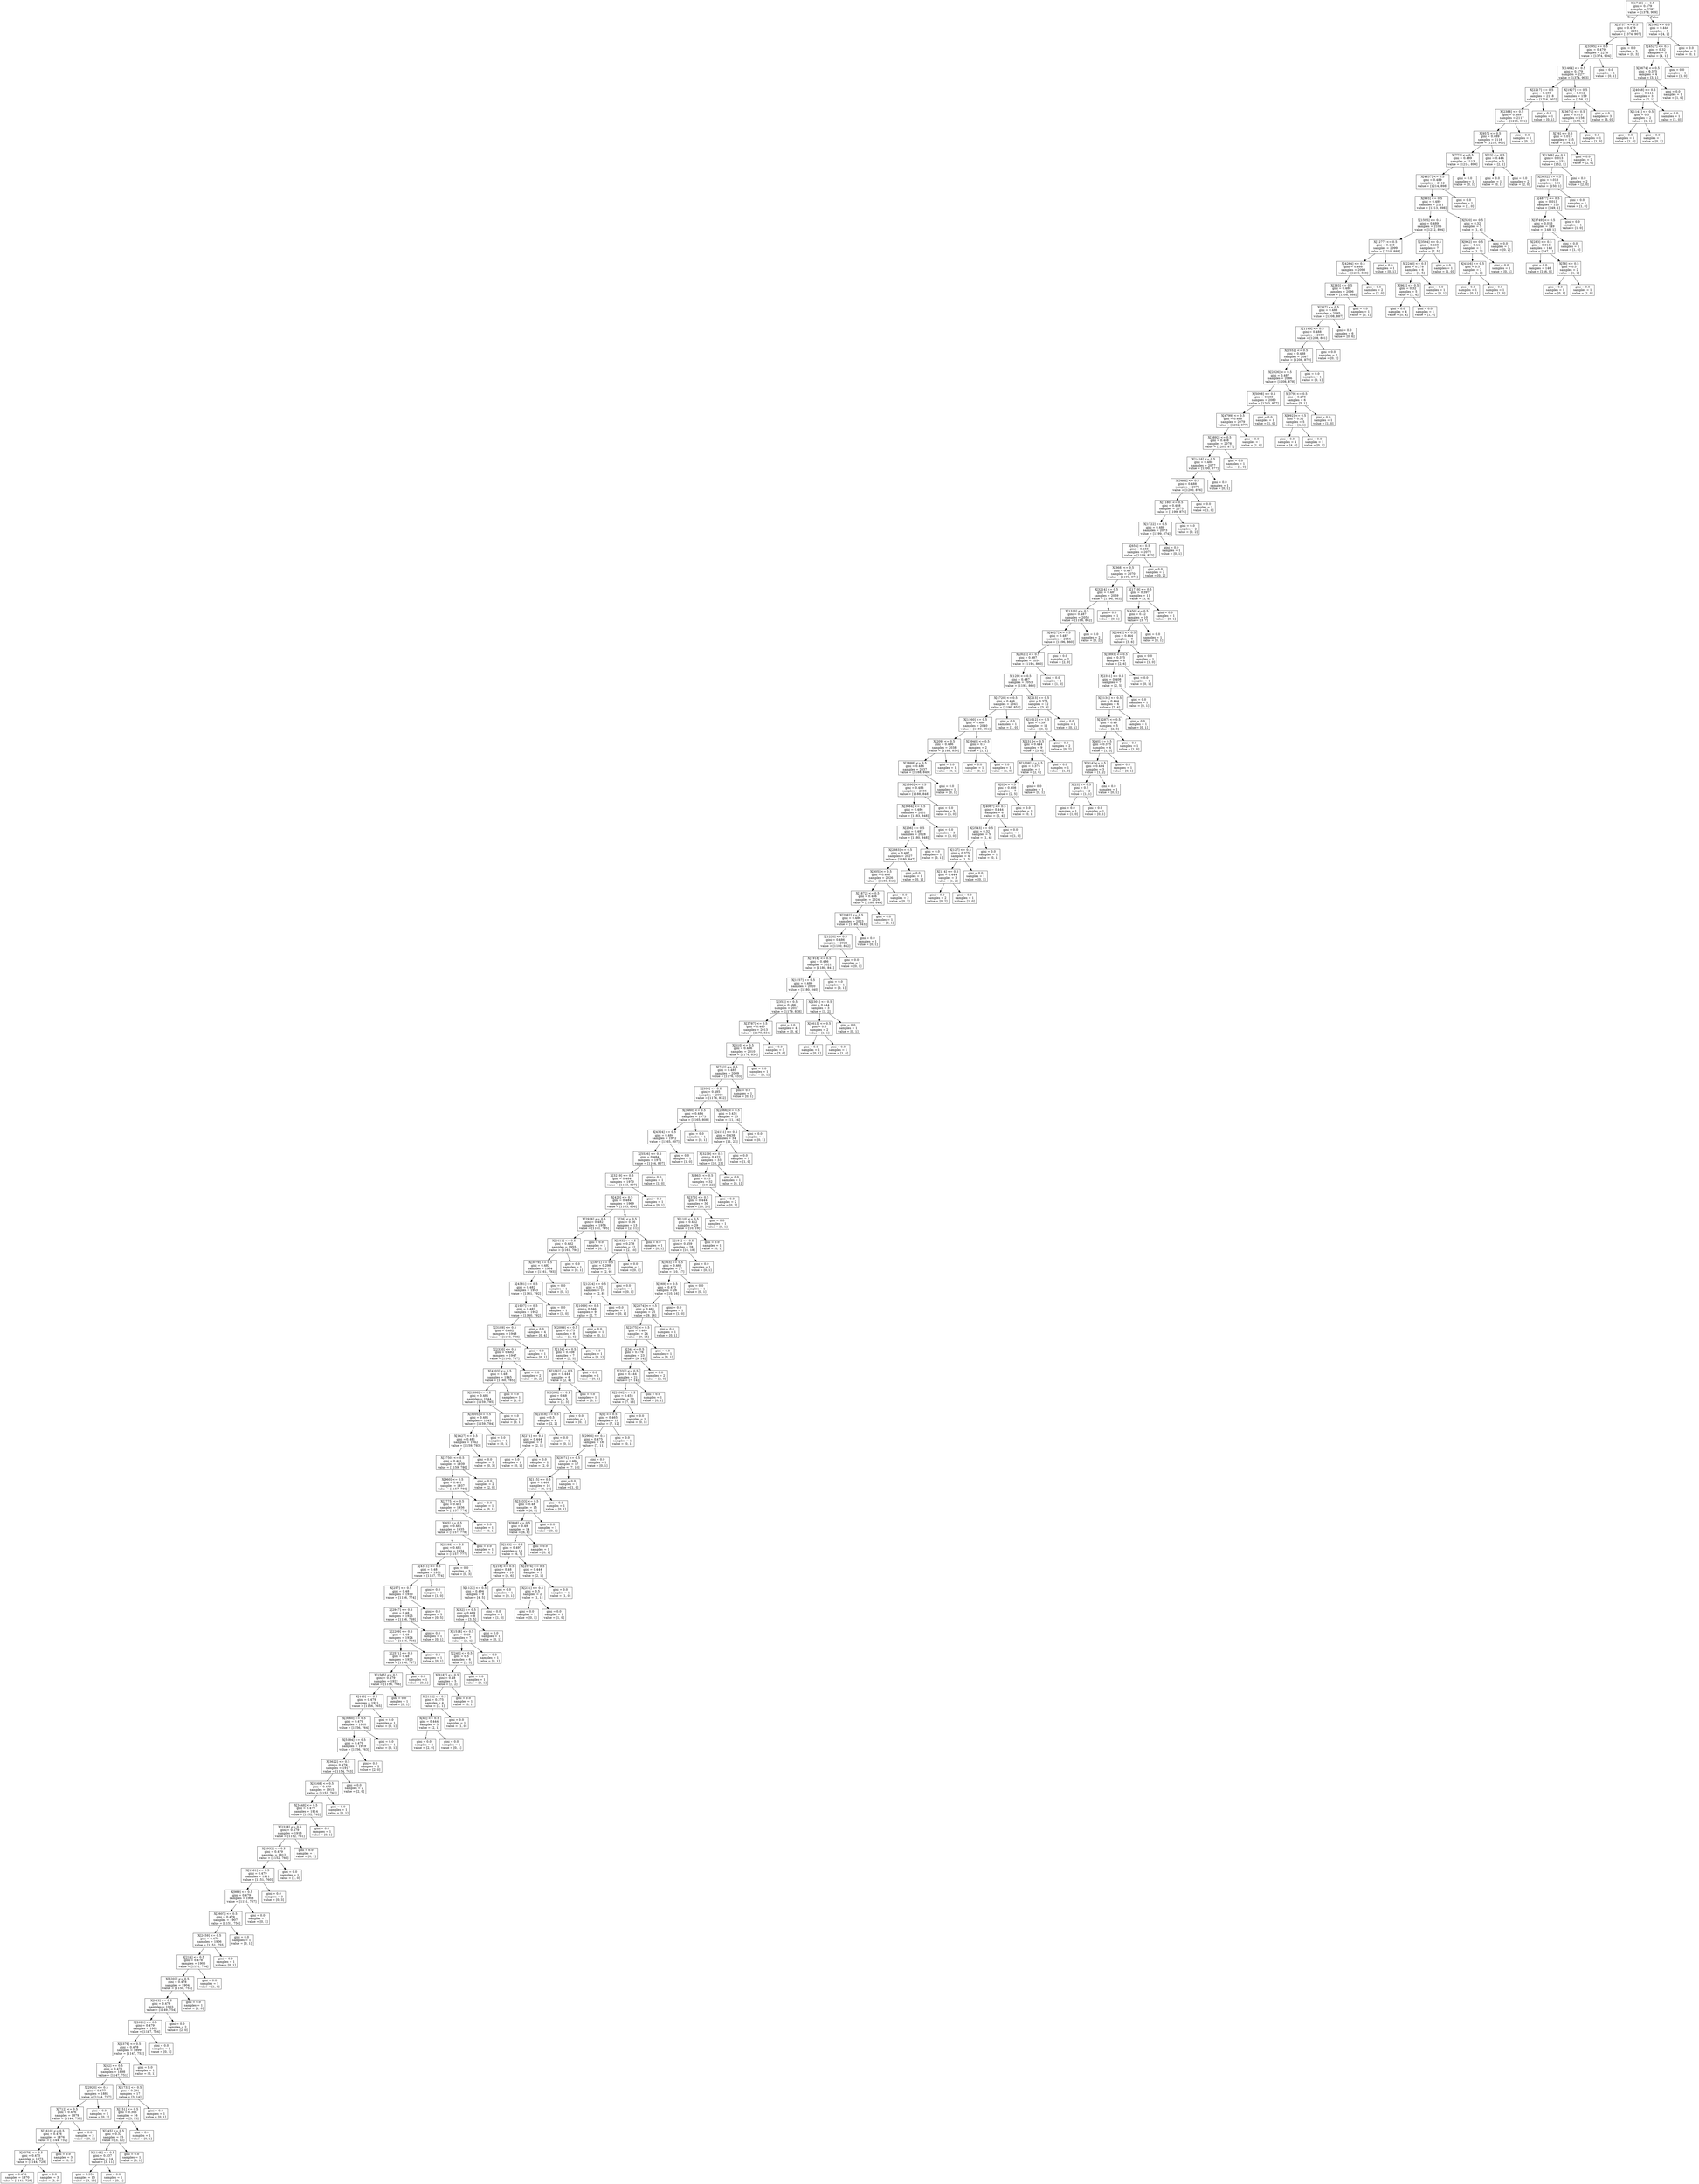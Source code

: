 digraph Tree {
node [shape=box] ;
0 [label="X[1740] <= 0.5\ngini = 0.479\nsamples = 2287\nvalue = [1378, 909]"] ;
1 [label="X[1757] <= 0.5\ngini = 0.479\nsamples = 2281\nvalue = [1374, 907]"] ;
0 -> 1 [labeldistance=2.5, labelangle=45, headlabel="True"] ;
2 [label="X[3395] <= 0.5\ngini = 0.479\nsamples = 2278\nvalue = [1374, 904]"] ;
1 -> 2 ;
3 [label="X[1464] <= 0.5\ngini = 0.479\nsamples = 2277\nvalue = [1374, 903]"] ;
2 -> 3 ;
4 [label="X[2217] <= 0.5\ngini = 0.489\nsamples = 2118\nvalue = [1216, 902]"] ;
3 -> 4 ;
5 [label="X[2388] <= 0.5\ngini = 0.489\nsamples = 2117\nvalue = [1216, 901]"] ;
4 -> 5 ;
6 [label="X[957] <= 0.5\ngini = 0.489\nsamples = 2116\nvalue = [1216, 900]"] ;
5 -> 6 ;
7 [label="X[772] <= 0.5\ngini = 0.489\nsamples = 2113\nvalue = [1214, 899]"] ;
6 -> 7 ;
8 [label="X[4837] <= 0.5\ngini = 0.489\nsamples = 2112\nvalue = [1214, 898]"] ;
7 -> 8 ;
9 [label="X[993] <= 0.5\ngini = 0.489\nsamples = 2111\nvalue = [1213, 898]"] ;
8 -> 9 ;
10 [label="X[1595] <= 0.5\ngini = 0.489\nsamples = 2106\nvalue = [1212, 894]"] ;
9 -> 10 ;
11 [label="X[1277] <= 0.5\ngini = 0.488\nsamples = 2099\nvalue = [1210, 889]"] ;
10 -> 11 ;
12 [label="X[4264] <= 0.5\ngini = 0.488\nsamples = 2098\nvalue = [1210, 888]"] ;
11 -> 12 ;
13 [label="X[393] <= 0.5\ngini = 0.488\nsamples = 2096\nvalue = [1208, 888]"] ;
12 -> 13 ;
14 [label="X[357] <= 0.5\ngini = 0.488\nsamples = 2095\nvalue = [1208, 887]"] ;
13 -> 14 ;
15 [label="X[1149] <= 0.5\ngini = 0.488\nsamples = 2089\nvalue = [1208, 881]"] ;
14 -> 15 ;
16 [label="X[2552] <= 0.5\ngini = 0.488\nsamples = 2087\nvalue = [1208, 879]"] ;
15 -> 16 ;
17 [label="X[2826] <= 0.5\ngini = 0.487\nsamples = 2086\nvalue = [1208, 878]"] ;
16 -> 17 ;
18 [label="X[5098] <= 0.5\ngini = 0.488\nsamples = 2080\nvalue = [1203, 877]"] ;
17 -> 18 ;
19 [label="X[4799] <= 0.5\ngini = 0.488\nsamples = 2079\nvalue = [1202, 877]"] ;
18 -> 19 ;
20 [label="X[3892] <= 0.5\ngini = 0.488\nsamples = 2078\nvalue = [1201, 877]"] ;
19 -> 20 ;
21 [label="X[1416] <= 0.5\ngini = 0.488\nsamples = 2077\nvalue = [1200, 877]"] ;
20 -> 21 ;
22 [label="X[5468] <= 0.5\ngini = 0.488\nsamples = 2076\nvalue = [1200, 876]"] ;
21 -> 22 ;
23 [label="X[1180] <= 0.5\ngini = 0.488\nsamples = 2075\nvalue = [1199, 876]"] ;
22 -> 23 ;
24 [label="X[1722] <= 0.5\ngini = 0.488\nsamples = 2073\nvalue = [1199, 874]"] ;
23 -> 24 ;
25 [label="X[654] <= 0.5\ngini = 0.488\nsamples = 2072\nvalue = [1199, 873]"] ;
24 -> 25 ;
26 [label="X[368] <= 0.5\ngini = 0.487\nsamples = 2070\nvalue = [1199, 871]"] ;
25 -> 26 ;
27 [label="X[3214] <= 0.5\ngini = 0.487\nsamples = 2059\nvalue = [1196, 863]"] ;
26 -> 27 ;
28 [label="X[1310] <= 0.5\ngini = 0.487\nsamples = 2058\nvalue = [1196, 862]"] ;
27 -> 28 ;
29 [label="X[4627] <= 0.5\ngini = 0.487\nsamples = 2056\nvalue = [1196, 860]"] ;
28 -> 29 ;
30 [label="X[2623] <= 0.5\ngini = 0.487\nsamples = 2054\nvalue = [1194, 860]"] ;
29 -> 30 ;
31 [label="X[129] <= 0.5\ngini = 0.487\nsamples = 2053\nvalue = [1193, 860]"] ;
30 -> 31 ;
32 [label="X[4720] <= 0.5\ngini = 0.486\nsamples = 2041\nvalue = [1190, 851]"] ;
31 -> 32 ;
33 [label="X[1160] <= 0.5\ngini = 0.486\nsamples = 2040\nvalue = [1189, 851]"] ;
32 -> 33 ;
34 [label="X[209] <= 0.5\ngini = 0.486\nsamples = 2038\nvalue = [1188, 850]"] ;
33 -> 34 ;
35 [label="X[1888] <= 0.5\ngini = 0.486\nsamples = 2037\nvalue = [1188, 849]"] ;
34 -> 35 ;
36 [label="X[1590] <= 0.5\ngini = 0.486\nsamples = 2036\nvalue = [1188, 848]"] ;
35 -> 36 ;
37 [label="X[3664] <= 0.5\ngini = 0.486\nsamples = 2031\nvalue = [1183, 848]"] ;
36 -> 37 ;
38 [label="X[236] <= 0.5\ngini = 0.487\nsamples = 2028\nvalue = [1180, 848]"] ;
37 -> 38 ;
39 [label="X[2383] <= 0.5\ngini = 0.487\nsamples = 2027\nvalue = [1180, 847]"] ;
38 -> 39 ;
40 [label="X[305] <= 0.5\ngini = 0.486\nsamples = 2026\nvalue = [1180, 846]"] ;
39 -> 40 ;
41 [label="X[1872] <= 0.5\ngini = 0.486\nsamples = 2024\nvalue = [1180, 844]"] ;
40 -> 41 ;
42 [label="X[2982] <= 0.5\ngini = 0.486\nsamples = 2023\nvalue = [1180, 843]"] ;
41 -> 42 ;
43 [label="X[1220] <= 0.5\ngini = 0.486\nsamples = 2022\nvalue = [1180, 842]"] ;
42 -> 43 ;
44 [label="X[1918] <= 0.5\ngini = 0.486\nsamples = 2021\nvalue = [1180, 841]"] ;
43 -> 44 ;
45 [label="X[1157] <= 0.5\ngini = 0.486\nsamples = 2020\nvalue = [1180, 840]"] ;
44 -> 45 ;
46 [label="X[353] <= 0.5\ngini = 0.486\nsamples = 2017\nvalue = [1179, 838]"] ;
45 -> 46 ;
47 [label="X[3787] <= 0.5\ngini = 0.485\nsamples = 2013\nvalue = [1179, 834]"] ;
46 -> 47 ;
48 [label="X[610] <= 0.5\ngini = 0.486\nsamples = 2010\nvalue = [1176, 834]"] ;
47 -> 48 ;
49 [label="X[742] <= 0.5\ngini = 0.485\nsamples = 2009\nvalue = [1176, 833]"] ;
48 -> 49 ;
50 [label="X[309] <= 0.5\ngini = 0.485\nsamples = 2008\nvalue = [1176, 832]"] ;
49 -> 50 ;
51 [label="X[3460] <= 0.5\ngini = 0.484\nsamples = 1973\nvalue = [1165, 808]"] ;
50 -> 51 ;
52 [label="X[4324] <= 0.5\ngini = 0.484\nsamples = 1972\nvalue = [1165, 807]"] ;
51 -> 52 ;
53 [label="X[5526] <= 0.5\ngini = 0.484\nsamples = 1971\nvalue = [1164, 807]"] ;
52 -> 53 ;
54 [label="X[3219] <= 0.5\ngini = 0.484\nsamples = 1970\nvalue = [1163, 807]"] ;
53 -> 54 ;
55 [label="X[420] <= 0.5\ngini = 0.484\nsamples = 1969\nvalue = [1163, 806]"] ;
54 -> 55 ;
56 [label="X[2916] <= 0.5\ngini = 0.482\nsamples = 1956\nvalue = [1161, 795]"] ;
55 -> 56 ;
57 [label="X[2411] <= 0.5\ngini = 0.482\nsamples = 1955\nvalue = [1161, 794]"] ;
56 -> 57 ;
58 [label="X[3079] <= 0.5\ngini = 0.482\nsamples = 1954\nvalue = [1161, 793]"] ;
57 -> 58 ;
59 [label="X[4381] <= 0.5\ngini = 0.482\nsamples = 1953\nvalue = [1161, 792]"] ;
58 -> 59 ;
60 [label="X[1907] <= 0.5\ngini = 0.482\nsamples = 1952\nvalue = [1160, 792]"] ;
59 -> 60 ;
61 [label="X[3189] <= 0.5\ngini = 0.482\nsamples = 1948\nvalue = [1160, 788]"] ;
60 -> 61 ;
62 [label="X[2330] <= 0.5\ngini = 0.482\nsamples = 1947\nvalue = [1160, 787]"] ;
61 -> 62 ;
63 [label="X[4203] <= 0.5\ngini = 0.481\nsamples = 1945\nvalue = [1160, 785]"] ;
62 -> 63 ;
64 [label="X[1399] <= 0.5\ngini = 0.481\nsamples = 1944\nvalue = [1159, 785]"] ;
63 -> 64 ;
65 [label="X[3205] <= 0.5\ngini = 0.481\nsamples = 1943\nvalue = [1159, 784]"] ;
64 -> 65 ;
66 [label="X[1427] <= 0.5\ngini = 0.481\nsamples = 1942\nvalue = [1159, 783]"] ;
65 -> 66 ;
67 [label="X[3750] <= 0.5\ngini = 0.481\nsamples = 1939\nvalue = [1159, 780]"] ;
66 -> 67 ;
68 [label="X[960] <= 0.5\ngini = 0.481\nsamples = 1937\nvalue = [1157, 780]"] ;
67 -> 68 ;
69 [label="X[2775] <= 0.5\ngini = 0.481\nsamples = 1936\nvalue = [1157, 779]"] ;
68 -> 69 ;
70 [label="X[65] <= 0.5\ngini = 0.481\nsamples = 1935\nvalue = [1157, 778]"] ;
69 -> 70 ;
71 [label="X[1188] <= 0.5\ngini = 0.481\nsamples = 1934\nvalue = [1157, 777]"] ;
70 -> 71 ;
72 [label="X[4311] <= 0.5\ngini = 0.48\nsamples = 1931\nvalue = [1157, 774]"] ;
71 -> 72 ;
73 [label="X[257] <= 0.5\ngini = 0.48\nsamples = 1930\nvalue = [1156, 774]"] ;
72 -> 73 ;
74 [label="X[2947] <= 0.5\ngini = 0.48\nsamples = 1925\nvalue = [1156, 769]"] ;
73 -> 74 ;
75 [label="X[2209] <= 0.5\ngini = 0.48\nsamples = 1924\nvalue = [1156, 768]"] ;
74 -> 75 ;
76 [label="X[2571] <= 0.5\ngini = 0.48\nsamples = 1923\nvalue = [1156, 767]"] ;
75 -> 76 ;
77 [label="X[1565] <= 0.5\ngini = 0.479\nsamples = 1922\nvalue = [1156, 766]"] ;
76 -> 77 ;
78 [label="X[440] <= 0.5\ngini = 0.479\nsamples = 1921\nvalue = [1156, 765]"] ;
77 -> 78 ;
79 [label="X[3060] <= 0.5\ngini = 0.479\nsamples = 1920\nvalue = [1156, 764]"] ;
78 -> 79 ;
80 [label="X[5184] <= 0.5\ngini = 0.479\nsamples = 1919\nvalue = [1156, 763]"] ;
79 -> 80 ;
81 [label="X[3622] <= 0.5\ngini = 0.479\nsamples = 1917\nvalue = [1154, 763]"] ;
80 -> 81 ;
82 [label="X[3168] <= 0.5\ngini = 0.479\nsamples = 1915\nvalue = [1152, 763]"] ;
81 -> 82 ;
83 [label="X[3448] <= 0.5\ngini = 0.479\nsamples = 1914\nvalue = [1152, 762]"] ;
82 -> 83 ;
84 [label="X[2318] <= 0.5\ngini = 0.479\nsamples = 1913\nvalue = [1152, 761]"] ;
83 -> 84 ;
85 [label="X[4932] <= 0.5\ngini = 0.479\nsamples = 1912\nvalue = [1152, 760]"] ;
84 -> 85 ;
86 [label="X[1581] <= 0.5\ngini = 0.479\nsamples = 1911\nvalue = [1151, 760]"] ;
85 -> 86 ;
87 [label="X[989] <= 0.5\ngini = 0.479\nsamples = 1908\nvalue = [1151, 757]"] ;
86 -> 87 ;
88 [label="X[2607] <= 0.5\ngini = 0.479\nsamples = 1907\nvalue = [1151, 756]"] ;
87 -> 88 ;
89 [label="X[2459] <= 0.5\ngini = 0.478\nsamples = 1906\nvalue = [1151, 755]"] ;
88 -> 89 ;
90 [label="X[214] <= 0.5\ngini = 0.478\nsamples = 1905\nvalue = [1151, 754]"] ;
89 -> 90 ;
91 [label="X[5202] <= 0.5\ngini = 0.478\nsamples = 1904\nvalue = [1150, 754]"] ;
90 -> 91 ;
92 [label="X[943] <= 0.5\ngini = 0.478\nsamples = 1903\nvalue = [1149, 754]"] ;
91 -> 92 ;
93 [label="X[2621] <= 0.5\ngini = 0.479\nsamples = 1901\nvalue = [1147, 754]"] ;
92 -> 93 ;
94 [label="X[2379] <= 0.5\ngini = 0.478\nsamples = 1899\nvalue = [1147, 752]"] ;
93 -> 94 ;
95 [label="X[52] <= 0.5\ngini = 0.478\nsamples = 1898\nvalue = [1147, 751]"] ;
94 -> 95 ;
96 [label="X[2920] <= 0.5\ngini = 0.477\nsamples = 1881\nvalue = [1144, 737]"] ;
95 -> 96 ;
97 [label="X[712] <= 0.5\ngini = 0.476\nsamples = 1879\nvalue = [1144, 735]"] ;
96 -> 97 ;
98 [label="X[1610] <= 0.5\ngini = 0.476\nsamples = 1876\nvalue = [1144, 732]"] ;
97 -> 98 ;
99 [label="X[4578] <= 0.5\ngini = 0.475\nsamples = 1873\nvalue = [1144, 729]"] ;
98 -> 99 ;
100 [label="gini = 0.476\nsamples = 1870\nvalue = [1141, 729]"] ;
99 -> 100 ;
101 [label="gini = 0.0\nsamples = 3\nvalue = [3, 0]"] ;
99 -> 101 ;
102 [label="gini = 0.0\nsamples = 3\nvalue = [0, 3]"] ;
98 -> 102 ;
103 [label="gini = 0.0\nsamples = 3\nvalue = [0, 3]"] ;
97 -> 103 ;
104 [label="gini = 0.0\nsamples = 2\nvalue = [0, 2]"] ;
96 -> 104 ;
105 [label="X[1732] <= 0.5\ngini = 0.291\nsamples = 17\nvalue = [3, 14]"] ;
95 -> 105 ;
106 [label="X[151] <= 0.5\ngini = 0.305\nsamples = 16\nvalue = [3, 13]"] ;
105 -> 106 ;
107 [label="X[245] <= 0.5\ngini = 0.32\nsamples = 15\nvalue = [3, 12]"] ;
106 -> 107 ;
108 [label="X[1148] <= 0.5\ngini = 0.337\nsamples = 14\nvalue = [3, 11]"] ;
107 -> 108 ;
109 [label="gini = 0.355\nsamples = 13\nvalue = [3, 10]"] ;
108 -> 109 ;
110 [label="gini = 0.0\nsamples = 1\nvalue = [0, 1]"] ;
108 -> 110 ;
111 [label="gini = 0.0\nsamples = 1\nvalue = [0, 1]"] ;
107 -> 111 ;
112 [label="gini = 0.0\nsamples = 1\nvalue = [0, 1]"] ;
106 -> 112 ;
113 [label="gini = 0.0\nsamples = 1\nvalue = [0, 1]"] ;
105 -> 113 ;
114 [label="gini = 0.0\nsamples = 1\nvalue = [0, 1]"] ;
94 -> 114 ;
115 [label="gini = 0.0\nsamples = 2\nvalue = [0, 2]"] ;
93 -> 115 ;
116 [label="gini = 0.0\nsamples = 2\nvalue = [2, 0]"] ;
92 -> 116 ;
117 [label="gini = 0.0\nsamples = 1\nvalue = [1, 0]"] ;
91 -> 117 ;
118 [label="gini = 0.0\nsamples = 1\nvalue = [1, 0]"] ;
90 -> 118 ;
119 [label="gini = 0.0\nsamples = 1\nvalue = [0, 1]"] ;
89 -> 119 ;
120 [label="gini = 0.0\nsamples = 1\nvalue = [0, 1]"] ;
88 -> 120 ;
121 [label="gini = 0.0\nsamples = 1\nvalue = [0, 1]"] ;
87 -> 121 ;
122 [label="gini = 0.0\nsamples = 3\nvalue = [0, 3]"] ;
86 -> 122 ;
123 [label="gini = 0.0\nsamples = 1\nvalue = [1, 0]"] ;
85 -> 123 ;
124 [label="gini = 0.0\nsamples = 1\nvalue = [0, 1]"] ;
84 -> 124 ;
125 [label="gini = 0.0\nsamples = 1\nvalue = [0, 1]"] ;
83 -> 125 ;
126 [label="gini = 0.0\nsamples = 1\nvalue = [0, 1]"] ;
82 -> 126 ;
127 [label="gini = 0.0\nsamples = 2\nvalue = [2, 0]"] ;
81 -> 127 ;
128 [label="gini = 0.0\nsamples = 2\nvalue = [2, 0]"] ;
80 -> 128 ;
129 [label="gini = 0.0\nsamples = 1\nvalue = [0, 1]"] ;
79 -> 129 ;
130 [label="gini = 0.0\nsamples = 1\nvalue = [0, 1]"] ;
78 -> 130 ;
131 [label="gini = 0.0\nsamples = 1\nvalue = [0, 1]"] ;
77 -> 131 ;
132 [label="gini = 0.0\nsamples = 1\nvalue = [0, 1]"] ;
76 -> 132 ;
133 [label="gini = 0.0\nsamples = 1\nvalue = [0, 1]"] ;
75 -> 133 ;
134 [label="gini = 0.0\nsamples = 1\nvalue = [0, 1]"] ;
74 -> 134 ;
135 [label="gini = 0.0\nsamples = 5\nvalue = [0, 5]"] ;
73 -> 135 ;
136 [label="gini = 0.0\nsamples = 1\nvalue = [1, 0]"] ;
72 -> 136 ;
137 [label="gini = 0.0\nsamples = 3\nvalue = [0, 3]"] ;
71 -> 137 ;
138 [label="gini = 0.0\nsamples = 1\nvalue = [0, 1]"] ;
70 -> 138 ;
139 [label="gini = 0.0\nsamples = 1\nvalue = [0, 1]"] ;
69 -> 139 ;
140 [label="gini = 0.0\nsamples = 1\nvalue = [0, 1]"] ;
68 -> 140 ;
141 [label="gini = 0.0\nsamples = 2\nvalue = [2, 0]"] ;
67 -> 141 ;
142 [label="gini = 0.0\nsamples = 3\nvalue = [0, 3]"] ;
66 -> 142 ;
143 [label="gini = 0.0\nsamples = 1\nvalue = [0, 1]"] ;
65 -> 143 ;
144 [label="gini = 0.0\nsamples = 1\nvalue = [0, 1]"] ;
64 -> 144 ;
145 [label="gini = 0.0\nsamples = 1\nvalue = [1, 0]"] ;
63 -> 145 ;
146 [label="gini = 0.0\nsamples = 2\nvalue = [0, 2]"] ;
62 -> 146 ;
147 [label="gini = 0.0\nsamples = 1\nvalue = [0, 1]"] ;
61 -> 147 ;
148 [label="gini = 0.0\nsamples = 4\nvalue = [0, 4]"] ;
60 -> 148 ;
149 [label="gini = 0.0\nsamples = 1\nvalue = [1, 0]"] ;
59 -> 149 ;
150 [label="gini = 0.0\nsamples = 1\nvalue = [0, 1]"] ;
58 -> 150 ;
151 [label="gini = 0.0\nsamples = 1\nvalue = [0, 1]"] ;
57 -> 151 ;
152 [label="gini = 0.0\nsamples = 1\nvalue = [0, 1]"] ;
56 -> 152 ;
153 [label="X[26] <= 0.5\ngini = 0.26\nsamples = 13\nvalue = [2, 11]"] ;
55 -> 153 ;
154 [label="X[183] <= 0.5\ngini = 0.278\nsamples = 12\nvalue = [2, 10]"] ;
153 -> 154 ;
155 [label="X[1671] <= 0.5\ngini = 0.298\nsamples = 11\nvalue = [2, 9]"] ;
154 -> 155 ;
156 [label="X[1224] <= 0.5\ngini = 0.32\nsamples = 10\nvalue = [2, 8]"] ;
155 -> 156 ;
157 [label="X[1099] <= 0.5\ngini = 0.346\nsamples = 9\nvalue = [2, 7]"] ;
156 -> 157 ;
158 [label="X[2099] <= 0.5\ngini = 0.375\nsamples = 8\nvalue = [2, 6]"] ;
157 -> 158 ;
159 [label="X[134] <= 0.5\ngini = 0.408\nsamples = 7\nvalue = [2, 5]"] ;
158 -> 159 ;
160 [label="X[1062] <= 0.5\ngini = 0.444\nsamples = 6\nvalue = [2, 4]"] ;
159 -> 160 ;
161 [label="X[3299] <= 0.5\ngini = 0.48\nsamples = 5\nvalue = [2, 3]"] ;
160 -> 161 ;
162 [label="X[2118] <= 0.5\ngini = 0.5\nsamples = 4\nvalue = [2, 2]"] ;
161 -> 162 ;
163 [label="X[271] <= 0.5\ngini = 0.444\nsamples = 3\nvalue = [2, 1]"] ;
162 -> 163 ;
164 [label="gini = 0.0\nsamples = 1\nvalue = [0, 1]"] ;
163 -> 164 ;
165 [label="gini = 0.0\nsamples = 2\nvalue = [2, 0]"] ;
163 -> 165 ;
166 [label="gini = 0.0\nsamples = 1\nvalue = [0, 1]"] ;
162 -> 166 ;
167 [label="gini = 0.0\nsamples = 1\nvalue = [0, 1]"] ;
161 -> 167 ;
168 [label="gini = 0.0\nsamples = 1\nvalue = [0, 1]"] ;
160 -> 168 ;
169 [label="gini = 0.0\nsamples = 1\nvalue = [0, 1]"] ;
159 -> 169 ;
170 [label="gini = 0.0\nsamples = 1\nvalue = [0, 1]"] ;
158 -> 170 ;
171 [label="gini = 0.0\nsamples = 1\nvalue = [0, 1]"] ;
157 -> 171 ;
172 [label="gini = 0.0\nsamples = 1\nvalue = [0, 1]"] ;
156 -> 172 ;
173 [label="gini = 0.0\nsamples = 1\nvalue = [0, 1]"] ;
155 -> 173 ;
174 [label="gini = 0.0\nsamples = 1\nvalue = [0, 1]"] ;
154 -> 174 ;
175 [label="gini = 0.0\nsamples = 1\nvalue = [0, 1]"] ;
153 -> 175 ;
176 [label="gini = 0.0\nsamples = 1\nvalue = [0, 1]"] ;
54 -> 176 ;
177 [label="gini = 0.0\nsamples = 1\nvalue = [1, 0]"] ;
53 -> 177 ;
178 [label="gini = 0.0\nsamples = 1\nvalue = [1, 0]"] ;
52 -> 178 ;
179 [label="gini = 0.0\nsamples = 1\nvalue = [0, 1]"] ;
51 -> 179 ;
180 [label="X[2866] <= 0.5\ngini = 0.431\nsamples = 35\nvalue = [11, 24]"] ;
50 -> 180 ;
181 [label="X[4151] <= 0.5\ngini = 0.438\nsamples = 34\nvalue = [11, 23]"] ;
180 -> 181 ;
182 [label="X[3239] <= 0.5\ngini = 0.422\nsamples = 33\nvalue = [10, 23]"] ;
181 -> 182 ;
183 [label="X[863] <= 0.5\ngini = 0.43\nsamples = 32\nvalue = [10, 22]"] ;
182 -> 183 ;
184 [label="X[370] <= 0.5\ngini = 0.444\nsamples = 30\nvalue = [10, 20]"] ;
183 -> 184 ;
185 [label="X[110] <= 0.5\ngini = 0.452\nsamples = 29\nvalue = [10, 19]"] ;
184 -> 185 ;
186 [label="X[184] <= 0.5\ngini = 0.459\nsamples = 28\nvalue = [10, 18]"] ;
185 -> 186 ;
187 [label="X[163] <= 0.5\ngini = 0.466\nsamples = 27\nvalue = [10, 17]"] ;
186 -> 187 ;
188 [label="X[269] <= 0.5\ngini = 0.473\nsamples = 26\nvalue = [10, 16]"] ;
187 -> 188 ;
189 [label="X[2674] <= 0.5\ngini = 0.461\nsamples = 25\nvalue = [9, 16]"] ;
188 -> 189 ;
190 [label="X[2875] <= 0.5\ngini = 0.469\nsamples = 24\nvalue = [9, 15]"] ;
189 -> 190 ;
191 [label="X[34] <= 0.5\ngini = 0.476\nsamples = 23\nvalue = [9, 14]"] ;
190 -> 191 ;
192 [label="X[332] <= 0.5\ngini = 0.444\nsamples = 21\nvalue = [7, 14]"] ;
191 -> 192 ;
193 [label="X[2406] <= 0.5\ngini = 0.455\nsamples = 20\nvalue = [7, 13]"] ;
192 -> 193 ;
194 [label="X[0] <= 0.5\ngini = 0.465\nsamples = 19\nvalue = [7, 12]"] ;
193 -> 194 ;
195 [label="X[2905] <= 0.5\ngini = 0.475\nsamples = 18\nvalue = [7, 11]"] ;
194 -> 195 ;
196 [label="X[3071] <= 0.5\ngini = 0.484\nsamples = 17\nvalue = [7, 10]"] ;
195 -> 196 ;
197 [label="X[115] <= 0.5\ngini = 0.469\nsamples = 16\nvalue = [6, 10]"] ;
196 -> 197 ;
198 [label="X[3333] <= 0.5\ngini = 0.48\nsamples = 15\nvalue = [6, 9]"] ;
197 -> 198 ;
199 [label="X[808] <= 0.5\ngini = 0.49\nsamples = 14\nvalue = [6, 8]"] ;
198 -> 199 ;
200 [label="X[183] <= 0.5\ngini = 0.497\nsamples = 13\nvalue = [6, 7]"] ;
199 -> 200 ;
201 [label="X[216] <= 0.5\ngini = 0.48\nsamples = 10\nvalue = [4, 6]"] ;
200 -> 201 ;
202 [label="X[1122] <= 0.5\ngini = 0.494\nsamples = 9\nvalue = [4, 5]"] ;
201 -> 202 ;
203 [label="X[32] <= 0.5\ngini = 0.469\nsamples = 8\nvalue = [3, 5]"] ;
202 -> 203 ;
204 [label="X[1518] <= 0.5\ngini = 0.49\nsamples = 7\nvalue = [3, 4]"] ;
203 -> 204 ;
205 [label="X[249] <= 0.5\ngini = 0.5\nsamples = 6\nvalue = [3, 3]"] ;
204 -> 205 ;
206 [label="X[3187] <= 0.5\ngini = 0.48\nsamples = 5\nvalue = [3, 2]"] ;
205 -> 206 ;
207 [label="X[2112] <= 0.5\ngini = 0.375\nsamples = 4\nvalue = [3, 1]"] ;
206 -> 207 ;
208 [label="X[42] <= 0.5\ngini = 0.444\nsamples = 3\nvalue = [2, 1]"] ;
207 -> 208 ;
209 [label="gini = 0.0\nsamples = 2\nvalue = [2, 0]"] ;
208 -> 209 ;
210 [label="gini = 0.0\nsamples = 1\nvalue = [0, 1]"] ;
208 -> 210 ;
211 [label="gini = 0.0\nsamples = 1\nvalue = [1, 0]"] ;
207 -> 211 ;
212 [label="gini = 0.0\nsamples = 1\nvalue = [0, 1]"] ;
206 -> 212 ;
213 [label="gini = 0.0\nsamples = 1\nvalue = [0, 1]"] ;
205 -> 213 ;
214 [label="gini = 0.0\nsamples = 1\nvalue = [0, 1]"] ;
204 -> 214 ;
215 [label="gini = 0.0\nsamples = 1\nvalue = [0, 1]"] ;
203 -> 215 ;
216 [label="gini = 0.0\nsamples = 1\nvalue = [1, 0]"] ;
202 -> 216 ;
217 [label="gini = 0.0\nsamples = 1\nvalue = [0, 1]"] ;
201 -> 217 ;
218 [label="X[2574] <= 0.5\ngini = 0.444\nsamples = 3\nvalue = [2, 1]"] ;
200 -> 218 ;
219 [label="X[231] <= 0.5\ngini = 0.5\nsamples = 2\nvalue = [1, 1]"] ;
218 -> 219 ;
220 [label="gini = 0.0\nsamples = 1\nvalue = [0, 1]"] ;
219 -> 220 ;
221 [label="gini = 0.0\nsamples = 1\nvalue = [1, 0]"] ;
219 -> 221 ;
222 [label="gini = 0.0\nsamples = 1\nvalue = [1, 0]"] ;
218 -> 222 ;
223 [label="gini = 0.0\nsamples = 1\nvalue = [0, 1]"] ;
199 -> 223 ;
224 [label="gini = 0.0\nsamples = 1\nvalue = [0, 1]"] ;
198 -> 224 ;
225 [label="gini = 0.0\nsamples = 1\nvalue = [0, 1]"] ;
197 -> 225 ;
226 [label="gini = 0.0\nsamples = 1\nvalue = [1, 0]"] ;
196 -> 226 ;
227 [label="gini = 0.0\nsamples = 1\nvalue = [0, 1]"] ;
195 -> 227 ;
228 [label="gini = 0.0\nsamples = 1\nvalue = [0, 1]"] ;
194 -> 228 ;
229 [label="gini = 0.0\nsamples = 1\nvalue = [0, 1]"] ;
193 -> 229 ;
230 [label="gini = 0.0\nsamples = 1\nvalue = [0, 1]"] ;
192 -> 230 ;
231 [label="gini = 0.0\nsamples = 2\nvalue = [2, 0]"] ;
191 -> 231 ;
232 [label="gini = 0.0\nsamples = 1\nvalue = [0, 1]"] ;
190 -> 232 ;
233 [label="gini = 0.0\nsamples = 1\nvalue = [0, 1]"] ;
189 -> 233 ;
234 [label="gini = 0.0\nsamples = 1\nvalue = [1, 0]"] ;
188 -> 234 ;
235 [label="gini = 0.0\nsamples = 1\nvalue = [0, 1]"] ;
187 -> 235 ;
236 [label="gini = 0.0\nsamples = 1\nvalue = [0, 1]"] ;
186 -> 236 ;
237 [label="gini = 0.0\nsamples = 1\nvalue = [0, 1]"] ;
185 -> 237 ;
238 [label="gini = 0.0\nsamples = 1\nvalue = [0, 1]"] ;
184 -> 238 ;
239 [label="gini = 0.0\nsamples = 2\nvalue = [0, 2]"] ;
183 -> 239 ;
240 [label="gini = 0.0\nsamples = 1\nvalue = [0, 1]"] ;
182 -> 240 ;
241 [label="gini = 0.0\nsamples = 1\nvalue = [1, 0]"] ;
181 -> 241 ;
242 [label="gini = 0.0\nsamples = 1\nvalue = [0, 1]"] ;
180 -> 242 ;
243 [label="gini = 0.0\nsamples = 1\nvalue = [0, 1]"] ;
49 -> 243 ;
244 [label="gini = 0.0\nsamples = 1\nvalue = [0, 1]"] ;
48 -> 244 ;
245 [label="gini = 0.0\nsamples = 3\nvalue = [3, 0]"] ;
47 -> 245 ;
246 [label="gini = 0.0\nsamples = 4\nvalue = [0, 4]"] ;
46 -> 246 ;
247 [label="X[2301] <= 0.5\ngini = 0.444\nsamples = 3\nvalue = [1, 2]"] ;
45 -> 247 ;
248 [label="X[4613] <= 0.5\ngini = 0.5\nsamples = 2\nvalue = [1, 1]"] ;
247 -> 248 ;
249 [label="gini = 0.0\nsamples = 1\nvalue = [0, 1]"] ;
248 -> 249 ;
250 [label="gini = 0.0\nsamples = 1\nvalue = [1, 0]"] ;
248 -> 250 ;
251 [label="gini = 0.0\nsamples = 1\nvalue = [0, 1]"] ;
247 -> 251 ;
252 [label="gini = 0.0\nsamples = 1\nvalue = [0, 1]"] ;
44 -> 252 ;
253 [label="gini = 0.0\nsamples = 1\nvalue = [0, 1]"] ;
43 -> 253 ;
254 [label="gini = 0.0\nsamples = 1\nvalue = [0, 1]"] ;
42 -> 254 ;
255 [label="gini = 0.0\nsamples = 1\nvalue = [0, 1]"] ;
41 -> 255 ;
256 [label="gini = 0.0\nsamples = 2\nvalue = [0, 2]"] ;
40 -> 256 ;
257 [label="gini = 0.0\nsamples = 1\nvalue = [0, 1]"] ;
39 -> 257 ;
258 [label="gini = 0.0\nsamples = 1\nvalue = [0, 1]"] ;
38 -> 258 ;
259 [label="gini = 0.0\nsamples = 3\nvalue = [3, 0]"] ;
37 -> 259 ;
260 [label="gini = 0.0\nsamples = 5\nvalue = [5, 0]"] ;
36 -> 260 ;
261 [label="gini = 0.0\nsamples = 1\nvalue = [0, 1]"] ;
35 -> 261 ;
262 [label="gini = 0.0\nsamples = 1\nvalue = [0, 1]"] ;
34 -> 262 ;
263 [label="X[3940] <= 0.5\ngini = 0.5\nsamples = 2\nvalue = [1, 1]"] ;
33 -> 263 ;
264 [label="gini = 0.0\nsamples = 1\nvalue = [0, 1]"] ;
263 -> 264 ;
265 [label="gini = 0.0\nsamples = 1\nvalue = [1, 0]"] ;
263 -> 265 ;
266 [label="gini = 0.0\nsamples = 1\nvalue = [1, 0]"] ;
32 -> 266 ;
267 [label="X[213] <= 0.5\ngini = 0.375\nsamples = 12\nvalue = [3, 9]"] ;
31 -> 267 ;
268 [label="X[1012] <= 0.5\ngini = 0.397\nsamples = 11\nvalue = [3, 8]"] ;
267 -> 268 ;
269 [label="X[231] <= 0.5\ngini = 0.444\nsamples = 9\nvalue = [3, 6]"] ;
268 -> 269 ;
270 [label="X[1008] <= 0.5\ngini = 0.375\nsamples = 8\nvalue = [2, 6]"] ;
269 -> 270 ;
271 [label="X[0] <= 0.5\ngini = 0.408\nsamples = 7\nvalue = [2, 5]"] ;
270 -> 271 ;
272 [label="X[4067] <= 0.5\ngini = 0.444\nsamples = 6\nvalue = [2, 4]"] ;
271 -> 272 ;
273 [label="X[2543] <= 0.5\ngini = 0.32\nsamples = 5\nvalue = [1, 4]"] ;
272 -> 273 ;
274 [label="X[127] <= 0.5\ngini = 0.375\nsamples = 4\nvalue = [1, 3]"] ;
273 -> 274 ;
275 [label="X[114] <= 0.5\ngini = 0.444\nsamples = 3\nvalue = [1, 2]"] ;
274 -> 275 ;
276 [label="gini = 0.0\nsamples = 2\nvalue = [0, 2]"] ;
275 -> 276 ;
277 [label="gini = 0.0\nsamples = 1\nvalue = [1, 0]"] ;
275 -> 277 ;
278 [label="gini = 0.0\nsamples = 1\nvalue = [0, 1]"] ;
274 -> 278 ;
279 [label="gini = 0.0\nsamples = 1\nvalue = [0, 1]"] ;
273 -> 279 ;
280 [label="gini = 0.0\nsamples = 1\nvalue = [1, 0]"] ;
272 -> 280 ;
281 [label="gini = 0.0\nsamples = 1\nvalue = [0, 1]"] ;
271 -> 281 ;
282 [label="gini = 0.0\nsamples = 1\nvalue = [0, 1]"] ;
270 -> 282 ;
283 [label="gini = 0.0\nsamples = 1\nvalue = [1, 0]"] ;
269 -> 283 ;
284 [label="gini = 0.0\nsamples = 2\nvalue = [0, 2]"] ;
268 -> 284 ;
285 [label="gini = 0.0\nsamples = 1\nvalue = [0, 1]"] ;
267 -> 285 ;
286 [label="gini = 0.0\nsamples = 1\nvalue = [1, 0]"] ;
30 -> 286 ;
287 [label="gini = 0.0\nsamples = 2\nvalue = [2, 0]"] ;
29 -> 287 ;
288 [label="gini = 0.0\nsamples = 2\nvalue = [0, 2]"] ;
28 -> 288 ;
289 [label="gini = 0.0\nsamples = 1\nvalue = [0, 1]"] ;
27 -> 289 ;
290 [label="X[1719] <= 0.5\ngini = 0.397\nsamples = 11\nvalue = [3, 8]"] ;
26 -> 290 ;
291 [label="X[450] <= 0.5\ngini = 0.42\nsamples = 10\nvalue = [3, 7]"] ;
290 -> 291 ;
292 [label="X[2445] <= 0.5\ngini = 0.444\nsamples = 9\nvalue = [3, 6]"] ;
291 -> 292 ;
293 [label="X[2893] <= 0.5\ngini = 0.375\nsamples = 8\nvalue = [2, 6]"] ;
292 -> 293 ;
294 [label="X[2351] <= 0.5\ngini = 0.408\nsamples = 7\nvalue = [2, 5]"] ;
293 -> 294 ;
295 [label="X[2134] <= 0.5\ngini = 0.444\nsamples = 6\nvalue = [2, 4]"] ;
294 -> 295 ;
296 [label="X[1287] <= 0.5\ngini = 0.48\nsamples = 5\nvalue = [2, 3]"] ;
295 -> 296 ;
297 [label="X[40] <= 0.5\ngini = 0.375\nsamples = 4\nvalue = [1, 3]"] ;
296 -> 297 ;
298 [label="X[914] <= 0.5\ngini = 0.444\nsamples = 3\nvalue = [1, 2]"] ;
297 -> 298 ;
299 [label="X[23] <= 0.5\ngini = 0.5\nsamples = 2\nvalue = [1, 1]"] ;
298 -> 299 ;
300 [label="gini = 0.0\nsamples = 1\nvalue = [1, 0]"] ;
299 -> 300 ;
301 [label="gini = 0.0\nsamples = 1\nvalue = [0, 1]"] ;
299 -> 301 ;
302 [label="gini = 0.0\nsamples = 1\nvalue = [0, 1]"] ;
298 -> 302 ;
303 [label="gini = 0.0\nsamples = 1\nvalue = [0, 1]"] ;
297 -> 303 ;
304 [label="gini = 0.0\nsamples = 1\nvalue = [1, 0]"] ;
296 -> 304 ;
305 [label="gini = 0.0\nsamples = 1\nvalue = [0, 1]"] ;
295 -> 305 ;
306 [label="gini = 0.0\nsamples = 1\nvalue = [0, 1]"] ;
294 -> 306 ;
307 [label="gini = 0.0\nsamples = 1\nvalue = [0, 1]"] ;
293 -> 307 ;
308 [label="gini = 0.0\nsamples = 1\nvalue = [1, 0]"] ;
292 -> 308 ;
309 [label="gini = 0.0\nsamples = 1\nvalue = [0, 1]"] ;
291 -> 309 ;
310 [label="gini = 0.0\nsamples = 1\nvalue = [0, 1]"] ;
290 -> 310 ;
311 [label="gini = 0.0\nsamples = 2\nvalue = [0, 2]"] ;
25 -> 311 ;
312 [label="gini = 0.0\nsamples = 1\nvalue = [0, 1]"] ;
24 -> 312 ;
313 [label="gini = 0.0\nsamples = 2\nvalue = [0, 2]"] ;
23 -> 313 ;
314 [label="gini = 0.0\nsamples = 1\nvalue = [1, 0]"] ;
22 -> 314 ;
315 [label="gini = 0.0\nsamples = 1\nvalue = [0, 1]"] ;
21 -> 315 ;
316 [label="gini = 0.0\nsamples = 1\nvalue = [1, 0]"] ;
20 -> 316 ;
317 [label="gini = 0.0\nsamples = 1\nvalue = [1, 0]"] ;
19 -> 317 ;
318 [label="gini = 0.0\nsamples = 1\nvalue = [1, 0]"] ;
18 -> 318 ;
319 [label="X[379] <= 0.5\ngini = 0.278\nsamples = 6\nvalue = [5, 1]"] ;
17 -> 319 ;
320 [label="X[992] <= 0.5\ngini = 0.32\nsamples = 5\nvalue = [4, 1]"] ;
319 -> 320 ;
321 [label="gini = 0.0\nsamples = 4\nvalue = [4, 0]"] ;
320 -> 321 ;
322 [label="gini = 0.0\nsamples = 1\nvalue = [0, 1]"] ;
320 -> 322 ;
323 [label="gini = 0.0\nsamples = 1\nvalue = [1, 0]"] ;
319 -> 323 ;
324 [label="gini = 0.0\nsamples = 1\nvalue = [0, 1]"] ;
16 -> 324 ;
325 [label="gini = 0.0\nsamples = 2\nvalue = [0, 2]"] ;
15 -> 325 ;
326 [label="gini = 0.0\nsamples = 6\nvalue = [0, 6]"] ;
14 -> 326 ;
327 [label="gini = 0.0\nsamples = 1\nvalue = [0, 1]"] ;
13 -> 327 ;
328 [label="gini = 0.0\nsamples = 2\nvalue = [2, 0]"] ;
12 -> 328 ;
329 [label="gini = 0.0\nsamples = 1\nvalue = [0, 1]"] ;
11 -> 329 ;
330 [label="X[3564] <= 0.5\ngini = 0.408\nsamples = 7\nvalue = [2, 5]"] ;
10 -> 330 ;
331 [label="X[2240] <= 0.5\ngini = 0.278\nsamples = 6\nvalue = [1, 5]"] ;
330 -> 331 ;
332 [label="X[962] <= 0.5\ngini = 0.32\nsamples = 5\nvalue = [1, 4]"] ;
331 -> 332 ;
333 [label="gini = 0.0\nsamples = 4\nvalue = [0, 4]"] ;
332 -> 333 ;
334 [label="gini = 0.0\nsamples = 1\nvalue = [1, 0]"] ;
332 -> 334 ;
335 [label="gini = 0.0\nsamples = 1\nvalue = [0, 1]"] ;
331 -> 335 ;
336 [label="gini = 0.0\nsamples = 1\nvalue = [1, 0]"] ;
330 -> 336 ;
337 [label="X[520] <= 0.5\ngini = 0.32\nsamples = 5\nvalue = [1, 4]"] ;
9 -> 337 ;
338 [label="X[962] <= 0.5\ngini = 0.444\nsamples = 3\nvalue = [1, 2]"] ;
337 -> 338 ;
339 [label="X[4116] <= 0.5\ngini = 0.5\nsamples = 2\nvalue = [1, 1]"] ;
338 -> 339 ;
340 [label="gini = 0.0\nsamples = 1\nvalue = [0, 1]"] ;
339 -> 340 ;
341 [label="gini = 0.0\nsamples = 1\nvalue = [1, 0]"] ;
339 -> 341 ;
342 [label="gini = 0.0\nsamples = 1\nvalue = [0, 1]"] ;
338 -> 342 ;
343 [label="gini = 0.0\nsamples = 2\nvalue = [0, 2]"] ;
337 -> 343 ;
344 [label="gini = 0.0\nsamples = 1\nvalue = [1, 0]"] ;
8 -> 344 ;
345 [label="gini = 0.0\nsamples = 1\nvalue = [0, 1]"] ;
7 -> 345 ;
346 [label="X[23] <= 0.5\ngini = 0.444\nsamples = 3\nvalue = [2, 1]"] ;
6 -> 346 ;
347 [label="gini = 0.0\nsamples = 1\nvalue = [0, 1]"] ;
346 -> 347 ;
348 [label="gini = 0.0\nsamples = 2\nvalue = [2, 0]"] ;
346 -> 348 ;
349 [label="gini = 0.0\nsamples = 1\nvalue = [0, 1]"] ;
5 -> 349 ;
350 [label="gini = 0.0\nsamples = 1\nvalue = [0, 1]"] ;
4 -> 350 ;
351 [label="X[1927] <= 0.5\ngini = 0.012\nsamples = 159\nvalue = [158, 1]"] ;
3 -> 351 ;
352 [label="X[3674] <= 0.5\ngini = 0.013\nsamples = 156\nvalue = [155, 1]"] ;
351 -> 352 ;
353 [label="X[76] <= 0.5\ngini = 0.013\nsamples = 155\nvalue = [154, 1]"] ;
352 -> 353 ;
354 [label="X[1366] <= 0.5\ngini = 0.013\nsamples = 153\nvalue = [152, 1]"] ;
353 -> 354 ;
355 [label="X[3652] <= 0.5\ngini = 0.013\nsamples = 151\nvalue = [150, 1]"] ;
354 -> 355 ;
356 [label="X[4877] <= 0.5\ngini = 0.013\nsamples = 150\nvalue = [149, 1]"] ;
355 -> 356 ;
357 [label="X[3749] <= 0.5\ngini = 0.013\nsamples = 149\nvalue = [148, 1]"] ;
356 -> 357 ;
358 [label="X[283] <= 0.5\ngini = 0.013\nsamples = 148\nvalue = [147, 1]"] ;
357 -> 358 ;
359 [label="gini = 0.0\nsamples = 146\nvalue = [146, 0]"] ;
358 -> 359 ;
360 [label="X[58] <= 0.5\ngini = 0.5\nsamples = 2\nvalue = [1, 1]"] ;
358 -> 360 ;
361 [label="gini = 0.0\nsamples = 1\nvalue = [0, 1]"] ;
360 -> 361 ;
362 [label="gini = 0.0\nsamples = 1\nvalue = [1, 0]"] ;
360 -> 362 ;
363 [label="gini = 0.0\nsamples = 1\nvalue = [1, 0]"] ;
357 -> 363 ;
364 [label="gini = 0.0\nsamples = 1\nvalue = [1, 0]"] ;
356 -> 364 ;
365 [label="gini = 0.0\nsamples = 1\nvalue = [1, 0]"] ;
355 -> 365 ;
366 [label="gini = 0.0\nsamples = 2\nvalue = [2, 0]"] ;
354 -> 366 ;
367 [label="gini = 0.0\nsamples = 2\nvalue = [2, 0]"] ;
353 -> 367 ;
368 [label="gini = 0.0\nsamples = 1\nvalue = [1, 0]"] ;
352 -> 368 ;
369 [label="gini = 0.0\nsamples = 3\nvalue = [3, 0]"] ;
351 -> 369 ;
370 [label="gini = 0.0\nsamples = 1\nvalue = [0, 1]"] ;
2 -> 370 ;
371 [label="gini = 0.0\nsamples = 3\nvalue = [0, 3]"] ;
1 -> 371 ;
372 [label="X[106] <= 0.5\ngini = 0.444\nsamples = 6\nvalue = [4, 2]"] ;
0 -> 372 [labeldistance=2.5, labelangle=-45, headlabel="False"] ;
373 [label="X[4527] <= 0.5\ngini = 0.32\nsamples = 5\nvalue = [4, 1]"] ;
372 -> 373 ;
374 [label="X[3674] <= 0.5\ngini = 0.375\nsamples = 4\nvalue = [3, 1]"] ;
373 -> 374 ;
375 [label="X[4048] <= 0.5\ngini = 0.444\nsamples = 3\nvalue = [2, 1]"] ;
374 -> 375 ;
376 [label="X[1141] <= 0.5\ngini = 0.5\nsamples = 2\nvalue = [1, 1]"] ;
375 -> 376 ;
377 [label="gini = 0.0\nsamples = 1\nvalue = [1, 0]"] ;
376 -> 377 ;
378 [label="gini = 0.0\nsamples = 1\nvalue = [0, 1]"] ;
376 -> 378 ;
379 [label="gini = 0.0\nsamples = 1\nvalue = [1, 0]"] ;
375 -> 379 ;
380 [label="gini = 0.0\nsamples = 1\nvalue = [1, 0]"] ;
374 -> 380 ;
381 [label="gini = 0.0\nsamples = 1\nvalue = [1, 0]"] ;
373 -> 381 ;
382 [label="gini = 0.0\nsamples = 1\nvalue = [0, 1]"] ;
372 -> 382 ;
}